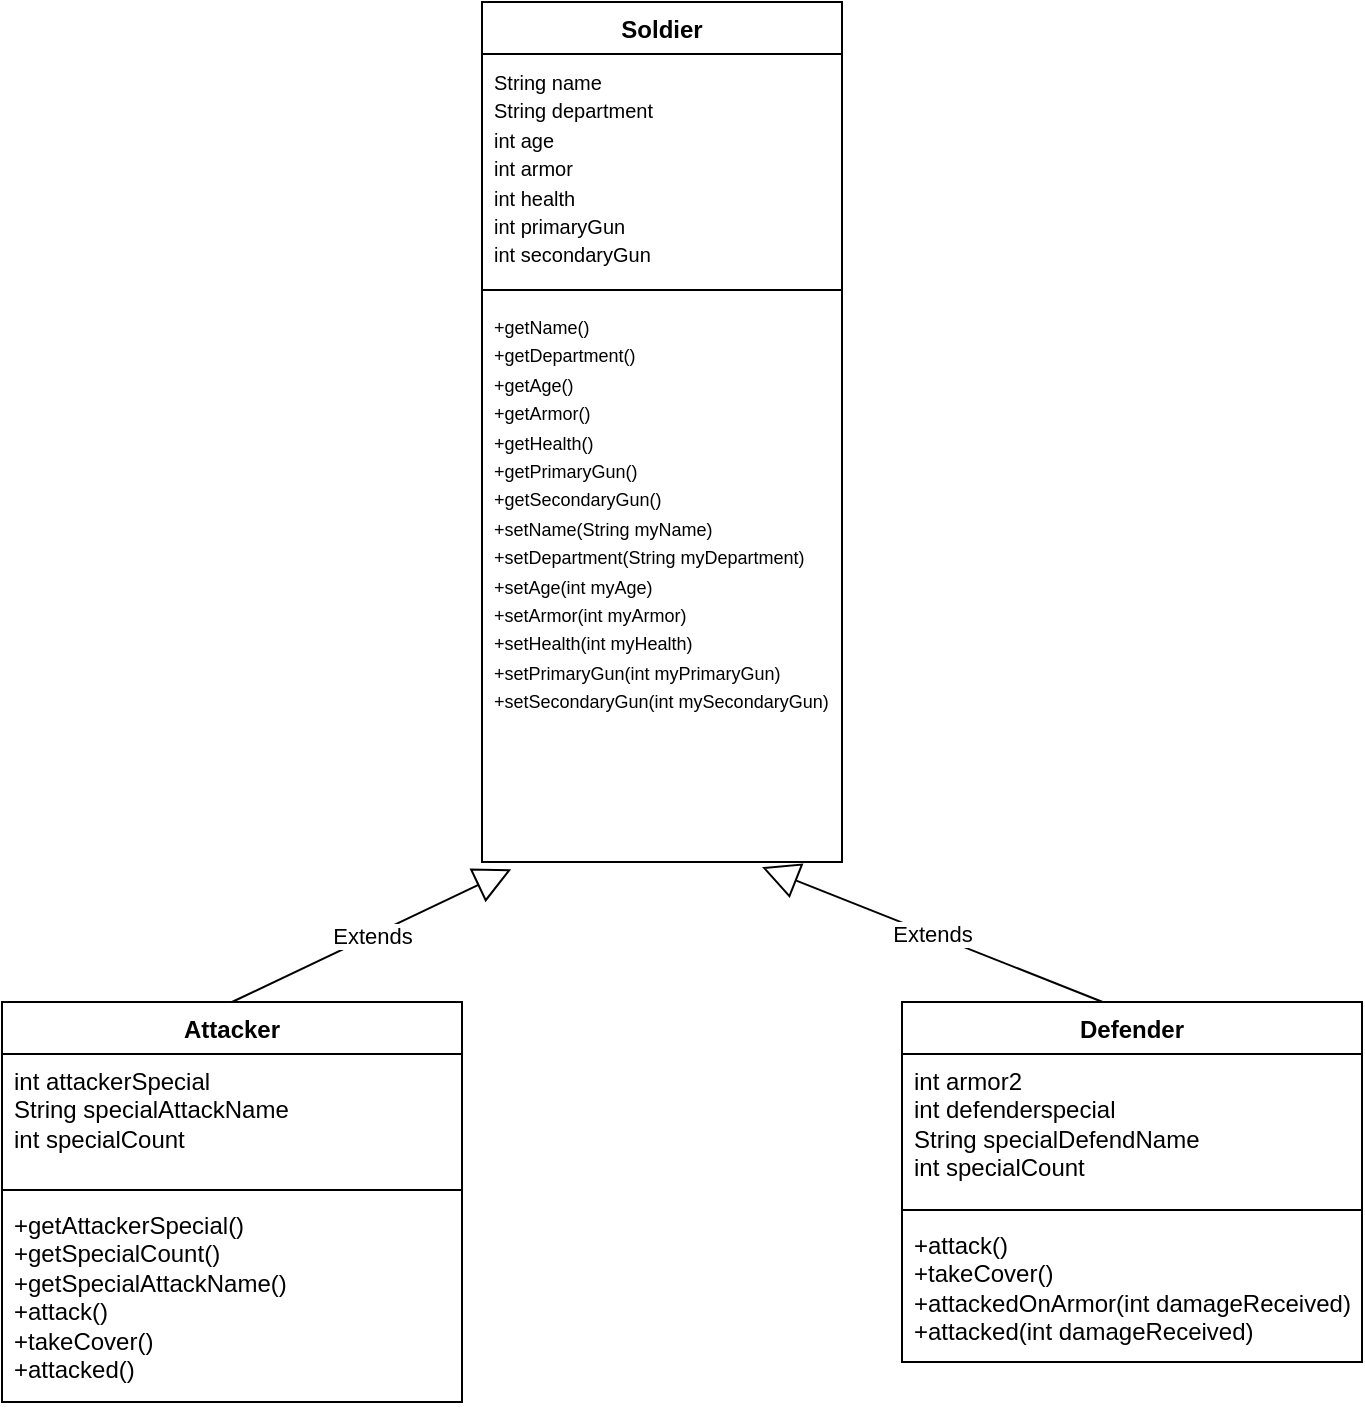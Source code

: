 <mxfile version="22.1.11" type="github">
  <diagram id="C5RBs43oDa-KdzZeNtuy" name="Page-1">
    <mxGraphModel dx="1107" dy="493" grid="1" gridSize="10" guides="1" tooltips="1" connect="1" arrows="1" fold="1" page="1" pageScale="1" pageWidth="827" pageHeight="1169" math="0" shadow="0">
      <root>
        <mxCell id="WIyWlLk6GJQsqaUBKTNV-0" />
        <mxCell id="WIyWlLk6GJQsqaUBKTNV-1" parent="WIyWlLk6GJQsqaUBKTNV-0" />
        <mxCell id="NlOmEx-S1s1jkpWfvt1N-0" value="Soldier" style="swimlane;fontStyle=1;align=center;verticalAlign=top;childLayout=stackLayout;horizontal=1;startSize=26;horizontalStack=0;resizeParent=1;resizeParentMax=0;resizeLast=0;collapsible=1;marginBottom=0;whiteSpace=wrap;html=1;" vertex="1" parent="WIyWlLk6GJQsqaUBKTNV-1">
          <mxGeometry x="350" y="20" width="180" height="430" as="geometry" />
        </mxCell>
        <mxCell id="NlOmEx-S1s1jkpWfvt1N-1" value="&lt;font style=&quot;font-size: 10px;&quot;&gt;String name&lt;br&gt;String department&lt;br&gt;int age&lt;br&gt;int armor&lt;br&gt;int health&lt;br&gt;int primaryGun&lt;br&gt;int secondaryGun&lt;/font&gt;" style="text;strokeColor=none;fillColor=none;align=left;verticalAlign=top;spacingLeft=4;spacingRight=4;overflow=hidden;rotatable=0;points=[[0,0.5],[1,0.5]];portConstraint=eastwest;whiteSpace=wrap;html=1;" vertex="1" parent="NlOmEx-S1s1jkpWfvt1N-0">
          <mxGeometry y="26" width="180" height="114" as="geometry" />
        </mxCell>
        <mxCell id="NlOmEx-S1s1jkpWfvt1N-2" value="" style="line;strokeWidth=1;fillColor=none;align=left;verticalAlign=middle;spacingTop=-1;spacingLeft=3;spacingRight=3;rotatable=0;labelPosition=right;points=[];portConstraint=eastwest;strokeColor=inherit;" vertex="1" parent="NlOmEx-S1s1jkpWfvt1N-0">
          <mxGeometry y="140" width="180" height="8" as="geometry" />
        </mxCell>
        <mxCell id="NlOmEx-S1s1jkpWfvt1N-3" value="&lt;font style=&quot;font-size: 9px;&quot;&gt;+getName()&lt;br&gt;+getDepartment()&lt;br&gt;+getAge()&lt;br&gt;+getArmor()&lt;br&gt;+getHealth()&lt;br&gt;+getPrimaryGun()&lt;br&gt;+getSecondaryGun()&lt;br&gt;+setName(String myName)&lt;br&gt;+setDepartment(String myDepartment)&lt;br&gt;+setAge(int myAge)&lt;br&gt;+setArmor(int myArmor)&lt;br&gt;+setHealth(int myHealth)&lt;br&gt;+setPrimaryGun(int myPrimaryGun)&lt;br&gt;+setSecondaryGun(int mySecondaryGun)&lt;/font&gt;" style="text;strokeColor=none;fillColor=none;align=left;verticalAlign=top;spacingLeft=4;spacingRight=4;overflow=hidden;rotatable=0;points=[[0,0.5],[1,0.5]];portConstraint=eastwest;whiteSpace=wrap;html=1;" vertex="1" parent="NlOmEx-S1s1jkpWfvt1N-0">
          <mxGeometry y="148" width="180" height="282" as="geometry" />
        </mxCell>
        <mxCell id="NlOmEx-S1s1jkpWfvt1N-4" value="Attacker" style="swimlane;fontStyle=1;align=center;verticalAlign=top;childLayout=stackLayout;horizontal=1;startSize=26;horizontalStack=0;resizeParent=1;resizeParentMax=0;resizeLast=0;collapsible=1;marginBottom=0;whiteSpace=wrap;html=1;" vertex="1" parent="WIyWlLk6GJQsqaUBKTNV-1">
          <mxGeometry x="110" y="520" width="230" height="200" as="geometry" />
        </mxCell>
        <mxCell id="NlOmEx-S1s1jkpWfvt1N-5" value="int attackerSpecial&lt;br&gt;String specialAttackName&lt;br&gt;int specialCount&lt;br&gt;" style="text;strokeColor=none;fillColor=none;align=left;verticalAlign=top;spacingLeft=4;spacingRight=4;overflow=hidden;rotatable=0;points=[[0,0.5],[1,0.5]];portConstraint=eastwest;whiteSpace=wrap;html=1;" vertex="1" parent="NlOmEx-S1s1jkpWfvt1N-4">
          <mxGeometry y="26" width="230" height="64" as="geometry" />
        </mxCell>
        <mxCell id="NlOmEx-S1s1jkpWfvt1N-6" value="" style="line;strokeWidth=1;fillColor=none;align=left;verticalAlign=middle;spacingTop=-1;spacingLeft=3;spacingRight=3;rotatable=0;labelPosition=right;points=[];portConstraint=eastwest;strokeColor=inherit;" vertex="1" parent="NlOmEx-S1s1jkpWfvt1N-4">
          <mxGeometry y="90" width="230" height="8" as="geometry" />
        </mxCell>
        <mxCell id="NlOmEx-S1s1jkpWfvt1N-7" value="+getAttackerSpecial()&lt;br&gt;+getSpecialCount()&lt;br&gt;+getSpecialAttackName()&lt;br&gt;+attack()&lt;br&gt;+takeCover()&lt;br&gt;+attacked()" style="text;strokeColor=none;fillColor=none;align=left;verticalAlign=top;spacingLeft=4;spacingRight=4;overflow=hidden;rotatable=0;points=[[0,0.5],[1,0.5]];portConstraint=eastwest;whiteSpace=wrap;html=1;" vertex="1" parent="NlOmEx-S1s1jkpWfvt1N-4">
          <mxGeometry y="98" width="230" height="102" as="geometry" />
        </mxCell>
        <mxCell id="NlOmEx-S1s1jkpWfvt1N-8" value="Defender" style="swimlane;fontStyle=1;align=center;verticalAlign=top;childLayout=stackLayout;horizontal=1;startSize=26;horizontalStack=0;resizeParent=1;resizeParentMax=0;resizeLast=0;collapsible=1;marginBottom=0;whiteSpace=wrap;html=1;" vertex="1" parent="WIyWlLk6GJQsqaUBKTNV-1">
          <mxGeometry x="560" y="520" width="230" height="180" as="geometry" />
        </mxCell>
        <mxCell id="NlOmEx-S1s1jkpWfvt1N-9" value="int armor2&lt;br&gt;int defenderspecial&lt;br&gt;String specialDefendName&lt;br&gt;int specialCount" style="text;strokeColor=none;fillColor=none;align=left;verticalAlign=top;spacingLeft=4;spacingRight=4;overflow=hidden;rotatable=0;points=[[0,0.5],[1,0.5]];portConstraint=eastwest;whiteSpace=wrap;html=1;" vertex="1" parent="NlOmEx-S1s1jkpWfvt1N-8">
          <mxGeometry y="26" width="230" height="74" as="geometry" />
        </mxCell>
        <mxCell id="NlOmEx-S1s1jkpWfvt1N-10" value="" style="line;strokeWidth=1;fillColor=none;align=left;verticalAlign=middle;spacingTop=-1;spacingLeft=3;spacingRight=3;rotatable=0;labelPosition=right;points=[];portConstraint=eastwest;strokeColor=inherit;" vertex="1" parent="NlOmEx-S1s1jkpWfvt1N-8">
          <mxGeometry y="100" width="230" height="8" as="geometry" />
        </mxCell>
        <mxCell id="NlOmEx-S1s1jkpWfvt1N-11" value="+attack()&lt;br&gt;+takeCover()&lt;br&gt;+attackedOnArmor(int damageReceived)&lt;br&gt;+attacked(int damageReceived)&lt;br&gt;" style="text;strokeColor=none;fillColor=none;align=left;verticalAlign=top;spacingLeft=4;spacingRight=4;overflow=hidden;rotatable=0;points=[[0,0.5],[1,0.5]];portConstraint=eastwest;whiteSpace=wrap;html=1;" vertex="1" parent="NlOmEx-S1s1jkpWfvt1N-8">
          <mxGeometry y="108" width="230" height="72" as="geometry" />
        </mxCell>
        <mxCell id="NlOmEx-S1s1jkpWfvt1N-38" value="Extends" style="endArrow=block;endSize=16;endFill=0;html=1;rounded=0;entryX=0.827;entryY=1.009;entryDx=0;entryDy=0;entryPerimeter=0;exitX=0.5;exitY=0;exitDx=0;exitDy=0;" edge="1" parent="WIyWlLk6GJQsqaUBKTNV-1">
          <mxGeometry width="160" relative="1" as="geometry">
            <mxPoint x="660.34" y="520" as="sourcePoint" />
            <mxPoint x="490.0" y="452.538" as="targetPoint" />
          </mxGeometry>
        </mxCell>
        <mxCell id="NlOmEx-S1s1jkpWfvt1N-39" value="Extends" style="endArrow=block;endSize=16;endFill=0;html=1;rounded=0;exitX=0.5;exitY=0;exitDx=0;exitDy=0;entryX=0.081;entryY=1.013;entryDx=0;entryDy=0;entryPerimeter=0;" edge="1" parent="WIyWlLk6GJQsqaUBKTNV-1" source="NlOmEx-S1s1jkpWfvt1N-4" target="NlOmEx-S1s1jkpWfvt1N-3">
          <mxGeometry width="160" relative="1" as="geometry">
            <mxPoint x="240" y="490" as="sourcePoint" />
            <mxPoint x="400" y="490" as="targetPoint" />
          </mxGeometry>
        </mxCell>
      </root>
    </mxGraphModel>
  </diagram>
</mxfile>
